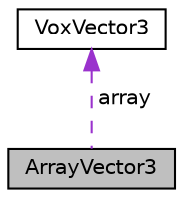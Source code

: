 digraph "ArrayVector3"
{
 // LATEX_PDF_SIZE
  edge [fontname="Helvetica",fontsize="10",labelfontname="Helvetica",labelfontsize="10"];
  node [fontname="Helvetica",fontsize="10",shape=record];
  Node1 [label="ArrayVector3",height=0.2,width=0.4,color="black", fillcolor="grey75", style="filled", fontcolor="black",tooltip=" "];
  Node2 -> Node1 [dir="back",color="darkorchid3",fontsize="10",style="dashed",label=" array" ];
  Node2 [label="VoxVector3",height=0.2,width=0.4,color="black", fillcolor="white", style="filled",URL="$structVoxVector3.html",tooltip=" "];
}
